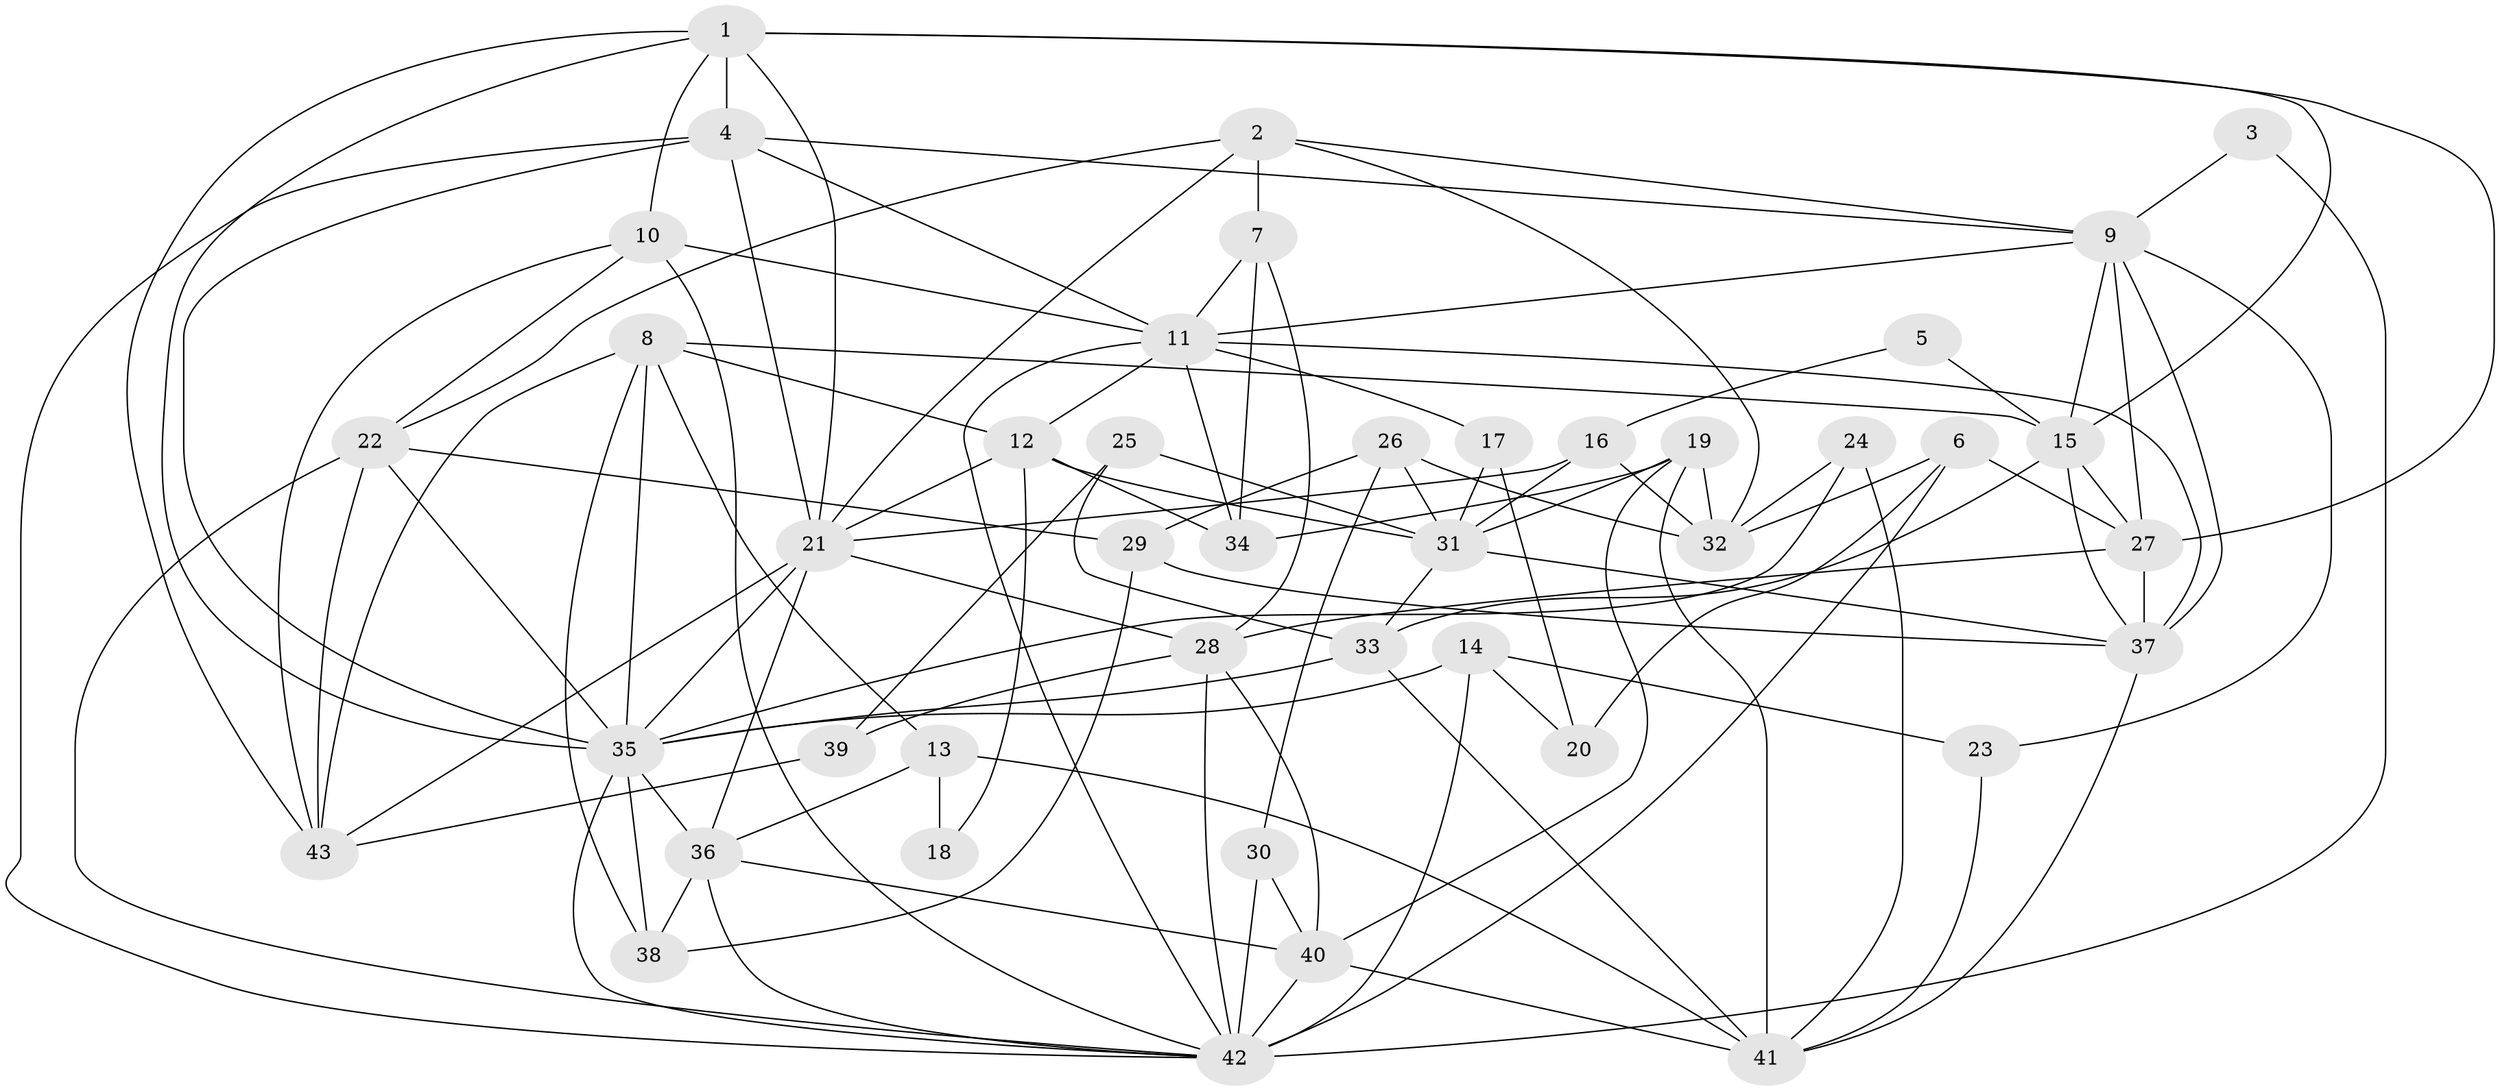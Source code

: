 // original degree distribution, {3: 0.32558139534883723, 5: 0.11627906976744186, 4: 0.26744186046511625, 6: 0.11627906976744186, 2: 0.11627906976744186, 7: 0.023255813953488372, 8: 0.03488372093023256}
// Generated by graph-tools (version 1.1) at 2025/02/03/09/25 03:02:08]
// undirected, 43 vertices, 114 edges
graph export_dot {
graph [start="1"]
  node [color=gray90,style=filled];
  1;
  2;
  3;
  4;
  5;
  6;
  7;
  8;
  9;
  10;
  11;
  12;
  13;
  14;
  15;
  16;
  17;
  18;
  19;
  20;
  21;
  22;
  23;
  24;
  25;
  26;
  27;
  28;
  29;
  30;
  31;
  32;
  33;
  34;
  35;
  36;
  37;
  38;
  39;
  40;
  41;
  42;
  43;
  1 -- 4 [weight=1.0];
  1 -- 10 [weight=1.0];
  1 -- 15 [weight=1.0];
  1 -- 21 [weight=1.0];
  1 -- 27 [weight=1.0];
  1 -- 35 [weight=1.0];
  1 -- 43 [weight=1.0];
  2 -- 7 [weight=1.0];
  2 -- 9 [weight=1.0];
  2 -- 21 [weight=1.0];
  2 -- 22 [weight=1.0];
  2 -- 32 [weight=1.0];
  3 -- 9 [weight=1.0];
  3 -- 42 [weight=1.0];
  4 -- 9 [weight=1.0];
  4 -- 11 [weight=1.0];
  4 -- 21 [weight=1.0];
  4 -- 35 [weight=1.0];
  4 -- 42 [weight=1.0];
  5 -- 15 [weight=1.0];
  5 -- 16 [weight=1.0];
  6 -- 20 [weight=1.0];
  6 -- 27 [weight=2.0];
  6 -- 32 [weight=1.0];
  6 -- 42 [weight=1.0];
  7 -- 11 [weight=1.0];
  7 -- 28 [weight=1.0];
  7 -- 34 [weight=1.0];
  8 -- 12 [weight=1.0];
  8 -- 13 [weight=1.0];
  8 -- 15 [weight=1.0];
  8 -- 35 [weight=1.0];
  8 -- 38 [weight=1.0];
  8 -- 43 [weight=1.0];
  9 -- 11 [weight=1.0];
  9 -- 15 [weight=1.0];
  9 -- 23 [weight=1.0];
  9 -- 27 [weight=1.0];
  9 -- 37 [weight=1.0];
  10 -- 11 [weight=1.0];
  10 -- 22 [weight=1.0];
  10 -- 42 [weight=1.0];
  10 -- 43 [weight=1.0];
  11 -- 12 [weight=1.0];
  11 -- 17 [weight=1.0];
  11 -- 34 [weight=1.0];
  11 -- 37 [weight=1.0];
  11 -- 42 [weight=1.0];
  12 -- 18 [weight=1.0];
  12 -- 21 [weight=1.0];
  12 -- 31 [weight=2.0];
  12 -- 34 [weight=2.0];
  13 -- 18 [weight=1.0];
  13 -- 36 [weight=2.0];
  13 -- 41 [weight=1.0];
  14 -- 20 [weight=1.0];
  14 -- 23 [weight=1.0];
  14 -- 35 [weight=1.0];
  14 -- 42 [weight=2.0];
  15 -- 27 [weight=1.0];
  15 -- 33 [weight=1.0];
  15 -- 37 [weight=1.0];
  16 -- 21 [weight=1.0];
  16 -- 31 [weight=2.0];
  16 -- 32 [weight=1.0];
  17 -- 20 [weight=1.0];
  17 -- 31 [weight=1.0];
  19 -- 31 [weight=1.0];
  19 -- 32 [weight=1.0];
  19 -- 34 [weight=1.0];
  19 -- 40 [weight=1.0];
  19 -- 41 [weight=1.0];
  21 -- 28 [weight=1.0];
  21 -- 35 [weight=1.0];
  21 -- 36 [weight=1.0];
  21 -- 43 [weight=1.0];
  22 -- 29 [weight=1.0];
  22 -- 35 [weight=1.0];
  22 -- 42 [weight=1.0];
  22 -- 43 [weight=1.0];
  23 -- 41 [weight=1.0];
  24 -- 32 [weight=1.0];
  24 -- 35 [weight=1.0];
  24 -- 41 [weight=1.0];
  25 -- 31 [weight=1.0];
  25 -- 33 [weight=3.0];
  25 -- 39 [weight=1.0];
  26 -- 29 [weight=1.0];
  26 -- 30 [weight=1.0];
  26 -- 31 [weight=1.0];
  26 -- 32 [weight=1.0];
  27 -- 28 [weight=1.0];
  27 -- 37 [weight=1.0];
  28 -- 39 [weight=1.0];
  28 -- 40 [weight=1.0];
  28 -- 42 [weight=1.0];
  29 -- 37 [weight=1.0];
  29 -- 38 [weight=1.0];
  30 -- 40 [weight=2.0];
  30 -- 42 [weight=2.0];
  31 -- 33 [weight=1.0];
  31 -- 37 [weight=1.0];
  33 -- 35 [weight=1.0];
  33 -- 41 [weight=1.0];
  35 -- 36 [weight=1.0];
  35 -- 38 [weight=2.0];
  35 -- 42 [weight=1.0];
  36 -- 38 [weight=2.0];
  36 -- 40 [weight=1.0];
  36 -- 42 [weight=1.0];
  37 -- 41 [weight=1.0];
  39 -- 43 [weight=1.0];
  40 -- 41 [weight=1.0];
  40 -- 42 [weight=2.0];
}
